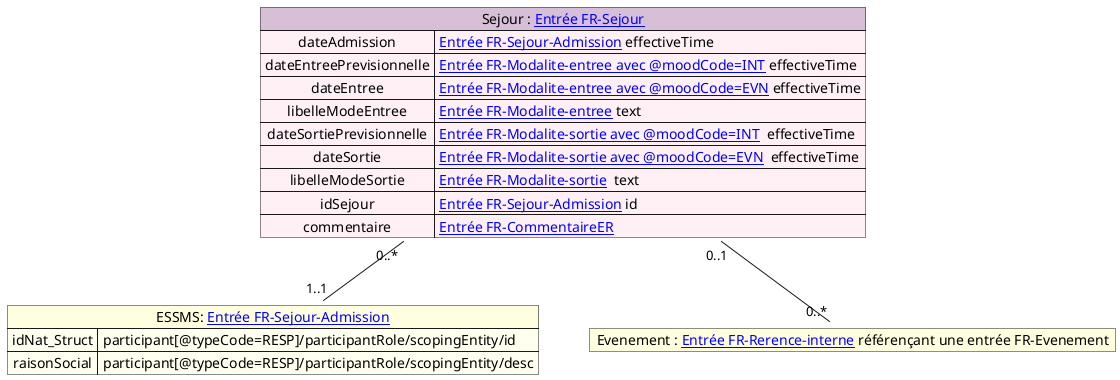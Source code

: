 @startuml


map "Sejour : [[contenu_dossier_corps_cda.html#entrée-fr-sejour Entrée FR-Sejour]]" as Sejour #back:LavenderBlush;header:Thistle{
    dateAdmission => [[contenu_dossier_corps_cda.html#entrée-fr-sejour-admission Entrée FR-Sejour-Admission]] effectiveTime
    dateEntreePrevisionnelle => [[contenu_dossier_corps_cda.html#entrée-fr-modalite-entree Entrée FR-Modalite-entree avec @moodCode=INT]] effectiveTime
    dateEntree => [[contenu_dossier_corps_cda.html#entrée-fr-modalite-entree Entrée FR-Modalite-entree avec @moodCode=EVN]] effectiveTime
    libelleModeEntree => [[contenu_dossier_corps_cda.html#entrée-fr-modalite-entree Entrée FR-Modalite-entree]] text
    dateSortiePrevisionnelle => [[contenu_dossier_corps_cda.html#entrée-fr-modalite-sortie Entrée FR-Modalite-sortie avec @moodCode=INT]]  effectiveTime
    dateSortie => [[contenu_dossier_corps_cda.html#entrée-fr-modalite-sortie Entrée FR-Modalite-sortie avec @moodCode=EVN]]  effectiveTime
    libelleModeSortie => [[contenu_dossier_corps_cda.html#entrée-fr-modalite-sortie Entrée FR-Modalite-sortie]]  text
    idSejour => [[contenu_dossier_corps_cda.html#entrée-fr-sejour-admission Entrée FR-Sejour-Admission]] id
    commentaire => [[contenu_dossier_corps_cda.html#entrée-fr-commentaire-er Entrée FR-CommentaireER]]
}


map "ESSMS: [[contenu_dossier_corps_cda.html#entrée-fr-sejour-admission Entrée FR-Sejour-Admission]]" as ESSMS #back:Ivory;header:LightYellow {
    idNat_Struct => participant[@typeCode=RESP]/participantRole/scopingEntity/id
    raisonSocial => participant[@typeCode=RESP]/participantRole/scopingEntity/desc
}

map "Evenement : [[contenu_dossier_corps_cda.html#entrée-fr-reference-interne Entrée FR-Rerence-interne]] référençant une entrée FR-Evenement" as Evenement #back:LightYellow;header:LightYellow{
}

Sejour "0..*" -- "1..1" ESSMS
Sejour "0..1"--"0..*" Evenement


@enduml